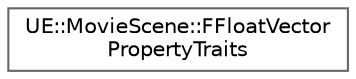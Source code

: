 digraph "Graphical Class Hierarchy"
{
 // INTERACTIVE_SVG=YES
 // LATEX_PDF_SIZE
  bgcolor="transparent";
  edge [fontname=Helvetica,fontsize=10,labelfontname=Helvetica,labelfontsize=10];
  node [fontname=Helvetica,fontsize=10,shape=box,height=0.2,width=0.4];
  rankdir="LR";
  Node0 [id="Node000000",label="UE::MovieScene::FFloatVector\lPropertyTraits",height=0.2,width=0.4,color="grey40", fillcolor="white", style="filled",URL="$d0/db5/structUE_1_1MovieScene_1_1FFloatVectorPropertyTraits.html",tooltip=" "];
}
